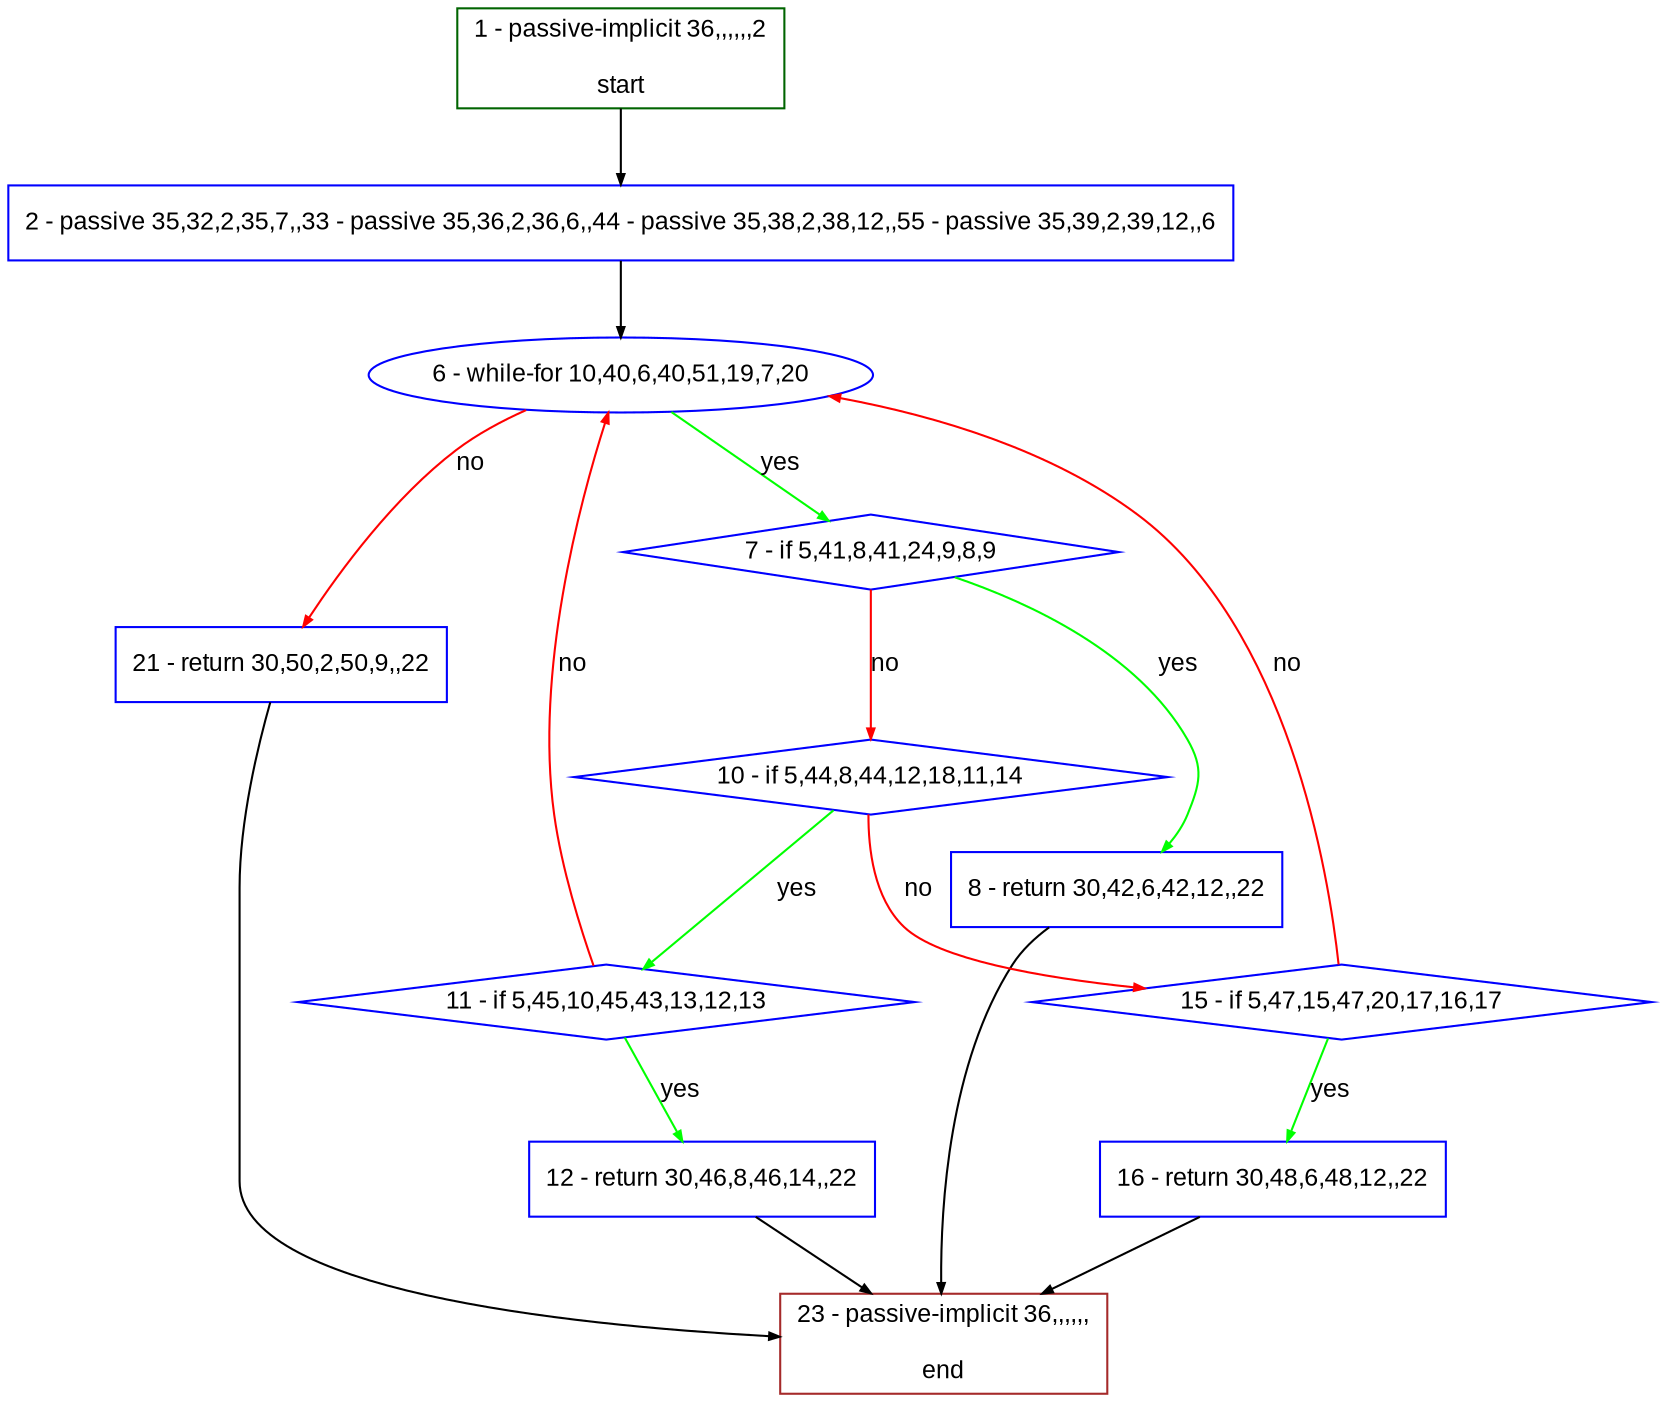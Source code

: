 digraph "" {
  graph [bgcolor="white", fillcolor="#FFFFCC", pack="true", packmode="clust", fontname="Arial", label="", fontsize="12", compound="true", style="rounded,filled"];
  node [node_initialized="no", fillcolor="white", fontname="Arial", label="", color="grey", fontsize="12", fixedsize="false", compound="true", shape="rectangle", style="filled"];
  edge [arrowtail="none", lhead="", fontcolor="black", fontname="Arial", label="", color="black", fontsize="12", arrowhead="normal", arrowsize="0.5", compound="true", ltail="", dir="forward"];
  __N1 [fillcolor="#ffffff", label="2 - passive 35,32,2,35,7,,33 - passive 35,36,2,36,6,,44 - passive 35,38,2,38,12,,55 - passive 35,39,2,39,12,,6", color="#0000ff", shape="box", style="filled"];
  __N2 [fillcolor="#ffffff", label="1 - passive-implicit 36,,,,,,2\n\nstart", color="#006400", shape="box", style="filled"];
  __N3 [fillcolor="#ffffff", label="6 - while-for 10,40,6,40,51,19,7,20", color="#0000ff", shape="oval", style="filled"];
  __N4 [fillcolor="#ffffff", label="7 - if 5,41,8,41,24,9,8,9", color="#0000ff", shape="diamond", style="filled"];
  __N5 [fillcolor="#ffffff", label="21 - return 30,50,2,50,9,,22", color="#0000ff", shape="box", style="filled"];
  __N6 [fillcolor="#ffffff", label="8 - return 30,42,6,42,12,,22", color="#0000ff", shape="box", style="filled"];
  __N7 [fillcolor="#ffffff", label="10 - if 5,44,8,44,12,18,11,14", color="#0000ff", shape="diamond", style="filled"];
  __N8 [fillcolor="#ffffff", label="23 - passive-implicit 36,,,,,,\n\nend", color="#a52a2a", shape="box", style="filled"];
  __N9 [fillcolor="#ffffff", label="11 - if 5,45,10,45,43,13,12,13", color="#0000ff", shape="diamond", style="filled"];
  __N10 [fillcolor="#ffffff", label="15 - if 5,47,15,47,20,17,16,17", color="#0000ff", shape="diamond", style="filled"];
  __N11 [fillcolor="#ffffff", label="12 - return 30,46,8,46,14,,22", color="#0000ff", shape="box", style="filled"];
  __N12 [fillcolor="#ffffff", label="16 - return 30,48,6,48,12,,22", color="#0000ff", shape="box", style="filled"];
  __N2 -> __N1 [arrowtail="none", color="#000000", label="", arrowhead="normal", dir="forward"];
  __N1 -> __N3 [arrowtail="none", color="#000000", label="", arrowhead="normal", dir="forward"];
  __N3 -> __N4 [arrowtail="none", color="#00ff00", label="yes", arrowhead="normal", dir="forward"];
  __N3 -> __N5 [arrowtail="none", color="#ff0000", label="no", arrowhead="normal", dir="forward"];
  __N4 -> __N6 [arrowtail="none", color="#00ff00", label="yes", arrowhead="normal", dir="forward"];
  __N4 -> __N7 [arrowtail="none", color="#ff0000", label="no", arrowhead="normal", dir="forward"];
  __N6 -> __N8 [arrowtail="none", color="#000000", label="", arrowhead="normal", dir="forward"];
  __N7 -> __N9 [arrowtail="none", color="#00ff00", label="yes", arrowhead="normal", dir="forward"];
  __N7 -> __N10 [arrowtail="none", color="#ff0000", label="no", arrowhead="normal", dir="forward"];
  __N9 -> __N3 [arrowtail="none", color="#ff0000", label="no", arrowhead="normal", dir="forward"];
  __N9 -> __N11 [arrowtail="none", color="#00ff00", label="yes", arrowhead="normal", dir="forward"];
  __N11 -> __N8 [arrowtail="none", color="#000000", label="", arrowhead="normal", dir="forward"];
  __N10 -> __N3 [arrowtail="none", color="#ff0000", label="no", arrowhead="normal", dir="forward"];
  __N10 -> __N12 [arrowtail="none", color="#00ff00", label="yes", arrowhead="normal", dir="forward"];
  __N12 -> __N8 [arrowtail="none", color="#000000", label="", arrowhead="normal", dir="forward"];
  __N5 -> __N8 [arrowtail="none", color="#000000", label="", arrowhead="normal", dir="forward"];
}
